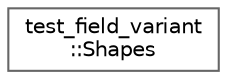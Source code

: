 digraph "类继承关系图"
{
 // LATEX_PDF_SIZE
  bgcolor="transparent";
  edge [fontname=Helvetica,fontsize=10,labelfontname=Helvetica,labelfontsize=10];
  node [fontname=Helvetica,fontsize=10,shape=box,height=0.2,width=0.4];
  rankdir="LR";
  Node0 [id="Node000000",label="test_field_variant\l::Shapes",height=0.2,width=0.4,color="grey40", fillcolor="white", style="filled",URL="$structtest__field__variant_1_1_shapes.html",tooltip=" "];
}
